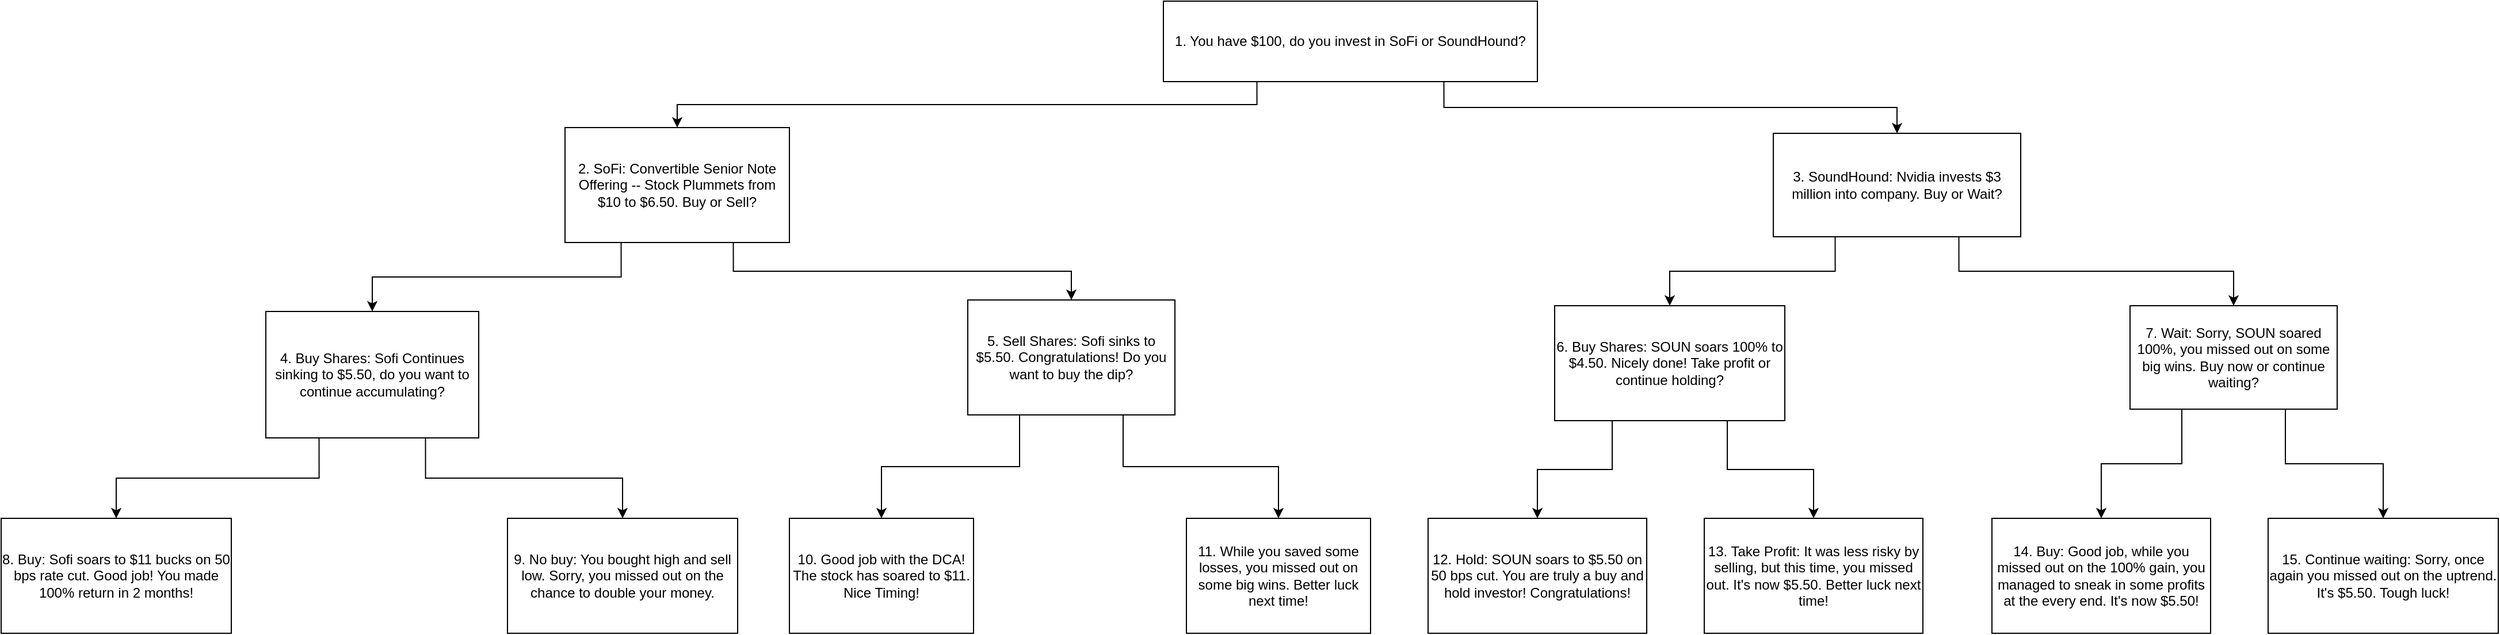 <mxfile version="24.8.3">
  <diagram name="Page-1" id="ZhrRj3eEgfpife1fLoKn">
    <mxGraphModel dx="2840" dy="1272" grid="1" gridSize="10" guides="1" tooltips="1" connect="1" arrows="1" fold="1" page="1" pageScale="1" pageWidth="850" pageHeight="1100" math="0" shadow="0">
      <root>
        <mxCell id="0" />
        <mxCell id="1" parent="0" />
        <mxCell id="FW1yzzfLCZ6uYbJURw9d-6" style="edgeStyle=orthogonalEdgeStyle;rounded=0;orthogonalLoop=1;jettySize=auto;html=1;exitX=0.25;exitY=1;exitDx=0;exitDy=0;entryX=0.5;entryY=0;entryDx=0;entryDy=0;" edge="1" parent="1" source="FW1yzzfLCZ6uYbJURw9d-1" target="FW1yzzfLCZ6uYbJURw9d-4">
          <mxGeometry relative="1" as="geometry" />
        </mxCell>
        <mxCell id="FW1yzzfLCZ6uYbJURw9d-7" style="edgeStyle=orthogonalEdgeStyle;rounded=0;orthogonalLoop=1;jettySize=auto;html=1;exitX=0.75;exitY=1;exitDx=0;exitDy=0;entryX=0.5;entryY=0;entryDx=0;entryDy=0;" edge="1" parent="1" source="FW1yzzfLCZ6uYbJURw9d-1" target="FW1yzzfLCZ6uYbJURw9d-5">
          <mxGeometry relative="1" as="geometry" />
        </mxCell>
        <mxCell id="FW1yzzfLCZ6uYbJURw9d-1" value="1. You have $100, do you invest in SoFi or SoundHound?" style="rounded=0;whiteSpace=wrap;html=1;" vertex="1" parent="1">
          <mxGeometry x="160" y="50" width="325" height="70" as="geometry" />
        </mxCell>
        <mxCell id="FW1yzzfLCZ6uYbJURw9d-12" style="edgeStyle=orthogonalEdgeStyle;rounded=0;orthogonalLoop=1;jettySize=auto;html=1;exitX=0.25;exitY=1;exitDx=0;exitDy=0;entryX=0.5;entryY=0;entryDx=0;entryDy=0;" edge="1" parent="1" source="FW1yzzfLCZ6uYbJURw9d-4" target="FW1yzzfLCZ6uYbJURw9d-8">
          <mxGeometry relative="1" as="geometry" />
        </mxCell>
        <mxCell id="FW1yzzfLCZ6uYbJURw9d-13" style="edgeStyle=orthogonalEdgeStyle;rounded=0;orthogonalLoop=1;jettySize=auto;html=1;exitX=0.75;exitY=1;exitDx=0;exitDy=0;entryX=0.5;entryY=0;entryDx=0;entryDy=0;" edge="1" parent="1" source="FW1yzzfLCZ6uYbJURw9d-4" target="FW1yzzfLCZ6uYbJURw9d-9">
          <mxGeometry relative="1" as="geometry" />
        </mxCell>
        <mxCell id="FW1yzzfLCZ6uYbJURw9d-4" value="2. SoFi: Convertible Senior Note Offering -- Stock Plummets from $10 to $6.50. Buy or Sell?" style="rounded=0;whiteSpace=wrap;html=1;" vertex="1" parent="1">
          <mxGeometry x="-360" y="160" width="195" height="100" as="geometry" />
        </mxCell>
        <mxCell id="FW1yzzfLCZ6uYbJURw9d-26" style="edgeStyle=orthogonalEdgeStyle;rounded=0;orthogonalLoop=1;jettySize=auto;html=1;exitX=0.25;exitY=1;exitDx=0;exitDy=0;entryX=0.5;entryY=0;entryDx=0;entryDy=0;" edge="1" parent="1" source="FW1yzzfLCZ6uYbJURw9d-5" target="FW1yzzfLCZ6uYbJURw9d-10">
          <mxGeometry relative="1" as="geometry" />
        </mxCell>
        <mxCell id="FW1yzzfLCZ6uYbJURw9d-27" style="edgeStyle=orthogonalEdgeStyle;rounded=0;orthogonalLoop=1;jettySize=auto;html=1;exitX=0.75;exitY=1;exitDx=0;exitDy=0;" edge="1" parent="1" source="FW1yzzfLCZ6uYbJURw9d-5" target="FW1yzzfLCZ6uYbJURw9d-11">
          <mxGeometry relative="1" as="geometry" />
        </mxCell>
        <mxCell id="FW1yzzfLCZ6uYbJURw9d-5" value="3. SoundHound: Nvidia invests $3 million into company. Buy or Wait?" style="rounded=0;whiteSpace=wrap;html=1;" vertex="1" parent="1">
          <mxGeometry x="690" y="165" width="215" height="90" as="geometry" />
        </mxCell>
        <mxCell id="FW1yzzfLCZ6uYbJURw9d-16" style="edgeStyle=orthogonalEdgeStyle;rounded=0;orthogonalLoop=1;jettySize=auto;html=1;exitX=0.25;exitY=1;exitDx=0;exitDy=0;entryX=0.5;entryY=0;entryDx=0;entryDy=0;" edge="1" parent="1" source="FW1yzzfLCZ6uYbJURw9d-8" target="FW1yzzfLCZ6uYbJURw9d-15">
          <mxGeometry relative="1" as="geometry" />
        </mxCell>
        <mxCell id="FW1yzzfLCZ6uYbJURw9d-19" style="edgeStyle=orthogonalEdgeStyle;rounded=0;orthogonalLoop=1;jettySize=auto;html=1;exitX=0.75;exitY=1;exitDx=0;exitDy=0;entryX=0.5;entryY=0;entryDx=0;entryDy=0;" edge="1" parent="1" source="FW1yzzfLCZ6uYbJURw9d-8" target="FW1yzzfLCZ6uYbJURw9d-18">
          <mxGeometry relative="1" as="geometry" />
        </mxCell>
        <mxCell id="FW1yzzfLCZ6uYbJURw9d-8" value="4. Buy Shares: Sofi Continues sinking to $5.50, do you want to continue accumulating?" style="rounded=0;whiteSpace=wrap;html=1;" vertex="1" parent="1">
          <mxGeometry x="-620" y="320" width="185" height="110" as="geometry" />
        </mxCell>
        <mxCell id="FW1yzzfLCZ6uYbJURw9d-22" style="edgeStyle=orthogonalEdgeStyle;rounded=0;orthogonalLoop=1;jettySize=auto;html=1;exitX=0.25;exitY=1;exitDx=0;exitDy=0;" edge="1" parent="1" source="FW1yzzfLCZ6uYbJURw9d-9" target="FW1yzzfLCZ6uYbJURw9d-20">
          <mxGeometry relative="1" as="geometry" />
        </mxCell>
        <mxCell id="FW1yzzfLCZ6uYbJURw9d-23" style="edgeStyle=orthogonalEdgeStyle;rounded=0;orthogonalLoop=1;jettySize=auto;html=1;exitX=0.75;exitY=1;exitDx=0;exitDy=0;entryX=0.5;entryY=0;entryDx=0;entryDy=0;" edge="1" parent="1" source="FW1yzzfLCZ6uYbJURw9d-9" target="FW1yzzfLCZ6uYbJURw9d-21">
          <mxGeometry relative="1" as="geometry" />
        </mxCell>
        <mxCell id="FW1yzzfLCZ6uYbJURw9d-9" value="5. Sell Shares: Sofi sinks to $5.50. Congratulations! Do you want to buy the dip?" style="rounded=0;whiteSpace=wrap;html=1;" vertex="1" parent="1">
          <mxGeometry x="-10" y="310" width="180" height="100" as="geometry" />
        </mxCell>
        <mxCell id="FW1yzzfLCZ6uYbJURw9d-30" style="edgeStyle=orthogonalEdgeStyle;rounded=0;orthogonalLoop=1;jettySize=auto;html=1;exitX=0.25;exitY=1;exitDx=0;exitDy=0;" edge="1" parent="1" source="FW1yzzfLCZ6uYbJURw9d-10" target="FW1yzzfLCZ6uYbJURw9d-28">
          <mxGeometry relative="1" as="geometry" />
        </mxCell>
        <mxCell id="FW1yzzfLCZ6uYbJURw9d-31" style="edgeStyle=orthogonalEdgeStyle;rounded=0;orthogonalLoop=1;jettySize=auto;html=1;exitX=0.75;exitY=1;exitDx=0;exitDy=0;entryX=0.5;entryY=0;entryDx=0;entryDy=0;" edge="1" parent="1" source="FW1yzzfLCZ6uYbJURw9d-10" target="FW1yzzfLCZ6uYbJURw9d-29">
          <mxGeometry relative="1" as="geometry" />
        </mxCell>
        <mxCell id="FW1yzzfLCZ6uYbJURw9d-10" value="6. Buy Shares: SOUN soars 100% to $4.50. Nicely done! Take profit or continue holding?" style="rounded=0;whiteSpace=wrap;html=1;" vertex="1" parent="1">
          <mxGeometry x="500" y="315" width="200" height="100" as="geometry" />
        </mxCell>
        <mxCell id="FW1yzzfLCZ6uYbJURw9d-34" style="edgeStyle=orthogonalEdgeStyle;rounded=0;orthogonalLoop=1;jettySize=auto;html=1;exitX=0.25;exitY=1;exitDx=0;exitDy=0;entryX=0.5;entryY=0;entryDx=0;entryDy=0;" edge="1" parent="1" source="FW1yzzfLCZ6uYbJURw9d-11" target="FW1yzzfLCZ6uYbJURw9d-33">
          <mxGeometry relative="1" as="geometry" />
        </mxCell>
        <mxCell id="FW1yzzfLCZ6uYbJURw9d-36" style="edgeStyle=orthogonalEdgeStyle;rounded=0;orthogonalLoop=1;jettySize=auto;html=1;exitX=0.75;exitY=1;exitDx=0;exitDy=0;entryX=0.5;entryY=0;entryDx=0;entryDy=0;" edge="1" parent="1" source="FW1yzzfLCZ6uYbJURw9d-11" target="FW1yzzfLCZ6uYbJURw9d-35">
          <mxGeometry relative="1" as="geometry" />
        </mxCell>
        <mxCell id="FW1yzzfLCZ6uYbJURw9d-11" value="7. Wait: Sorry, SOUN soared 100%, you missed out on some big wins. Buy now or continue waiting?" style="rounded=0;whiteSpace=wrap;html=1;" vertex="1" parent="1">
          <mxGeometry x="1000" y="315" width="180" height="90" as="geometry" />
        </mxCell>
        <mxCell id="FW1yzzfLCZ6uYbJURw9d-15" value="8. Buy: Sofi soars to $11 bucks on 50 bps rate cut. Good job! You made 100% return in 2 months! " style="rounded=0;whiteSpace=wrap;html=1;" vertex="1" parent="1">
          <mxGeometry x="-850" y="500" width="200" height="100" as="geometry" />
        </mxCell>
        <mxCell id="FW1yzzfLCZ6uYbJURw9d-18" value="9. No buy: You bought high and sell low. Sorry, you missed out on the chance to double your money." style="rounded=0;whiteSpace=wrap;html=1;" vertex="1" parent="1">
          <mxGeometry x="-410" y="500" width="200" height="100" as="geometry" />
        </mxCell>
        <mxCell id="FW1yzzfLCZ6uYbJURw9d-20" value="10. Good job with the DCA! The stock has soared to $11. Nice Timing!" style="rounded=0;whiteSpace=wrap;html=1;" vertex="1" parent="1">
          <mxGeometry x="-165" y="500" width="160" height="100" as="geometry" />
        </mxCell>
        <mxCell id="FW1yzzfLCZ6uYbJURw9d-21" value="11. While you saved some losses, you missed out on some big wins. Better luck next time!" style="rounded=0;whiteSpace=wrap;html=1;" vertex="1" parent="1">
          <mxGeometry x="180" y="500" width="160" height="100" as="geometry" />
        </mxCell>
        <mxCell id="FW1yzzfLCZ6uYbJURw9d-28" value="12. Hold: SOUN soars to $5.50 on 50 bps cut. You are truly a buy and hold investor! Congratulations!" style="rounded=0;whiteSpace=wrap;html=1;" vertex="1" parent="1">
          <mxGeometry x="390" y="500" width="190" height="100" as="geometry" />
        </mxCell>
        <mxCell id="FW1yzzfLCZ6uYbJURw9d-29" value="13. Take Profit: It was less risky by selling, but this time, you missed out. It&#39;s now $5.50. Better luck next time!" style="rounded=0;whiteSpace=wrap;html=1;" vertex="1" parent="1">
          <mxGeometry x="630" y="500" width="190" height="100" as="geometry" />
        </mxCell>
        <mxCell id="FW1yzzfLCZ6uYbJURw9d-33" value="14. Buy: Good job, while you missed out on the 100% gain, you managed to sneak in some profits at the every end. It&#39;s now $5.50!" style="rounded=0;whiteSpace=wrap;html=1;" vertex="1" parent="1">
          <mxGeometry x="880" y="500" width="190" height="100" as="geometry" />
        </mxCell>
        <mxCell id="FW1yzzfLCZ6uYbJURw9d-35" value="15. Continue waiting: Sorry, once again you missed out on the uptrend. It&#39;s $5.50. Tough luck!" style="rounded=0;whiteSpace=wrap;html=1;" vertex="1" parent="1">
          <mxGeometry x="1120" y="500" width="200" height="100" as="geometry" />
        </mxCell>
      </root>
    </mxGraphModel>
  </diagram>
</mxfile>
